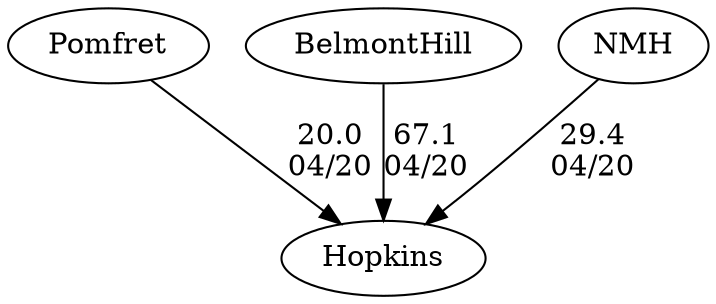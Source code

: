 digraph boys4foursHopkins {Pomfret [URL="boys4foursHopkinsPomfret.html"];Hopkins [URL="boys4foursHopkinsHopkins.html"];BelmontHill [URL="boys4foursHopkinsBelmontHill.html"];NMH [URL="boys4foursHopkinsNMH.html"];BelmontHill -> Hopkins[label="67.1
04/20", weight="33", tooltip="NEIRA Boys ,Pomfret v. Belmont Hill, Northfield Mt. Hermon, Hopkins			
Distance: 1500M Conditions: Very light wind, perhaps slight crossing WSW tail at times of no more than 5MPH. Conditions similar throughout. No current. Comments: Race order: B4, B3, B2, B1. Thanks to BH, NMH, and Hopkins for a great day of racing.
None", URL="https://www.row2k.com/results/resultspage.cfm?UID=D6B986013DA22E26BC236F424721DEE8&cat=1", random="random"]; 
NMH -> Hopkins[label="29.4
04/20", weight="71", tooltip="NEIRA Boys ,Pomfret v. Belmont Hill, Northfield Mt. Hermon, Hopkins			
Distance: 1500M Conditions: Very light wind, perhaps slight crossing WSW tail at times of no more than 5MPH. Conditions similar throughout. No current. Comments: Race order: B4, B3, B2, B1. Thanks to BH, NMH, and Hopkins for a great day of racing.
None", URL="https://www.row2k.com/results/resultspage.cfm?UID=D6B986013DA22E26BC236F424721DEE8&cat=1", random="random"]; 
Pomfret -> Hopkins[label="20.0
04/20", weight="80", tooltip="NEIRA Boys ,Pomfret v. Belmont Hill, Northfield Mt. Hermon, Hopkins			
Distance: 1500M Conditions: Very light wind, perhaps slight crossing WSW tail at times of no more than 5MPH. Conditions similar throughout. No current. Comments: Race order: B4, B3, B2, B1. Thanks to BH, NMH, and Hopkins for a great day of racing.
None", URL="https://www.row2k.com/results/resultspage.cfm?UID=D6B986013DA22E26BC236F424721DEE8&cat=1", random="random"]}